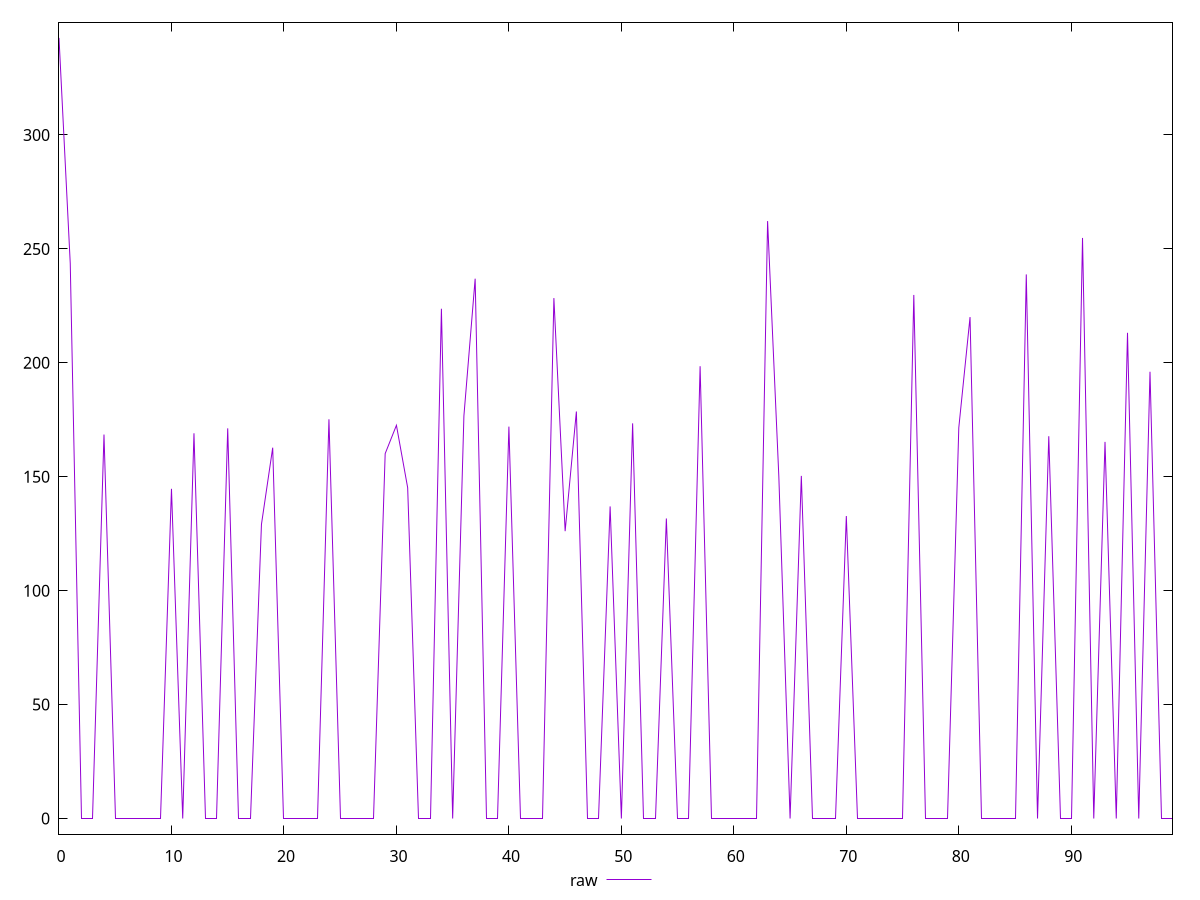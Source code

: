 reset

$raw <<EOF
0 342.58799982070923
1 243.65100002288818
2 0
3 0
4 168.5290002822876
5 0
6 0
7 0
8 0
9 0
10 144.69799947738647
11 0
12 169.07499980926514
13 0
14 0
15 171.23000049591064
16 0
17 0
18 129.0920000076294
19 162.7480001449585
20 0
21 0
22 0
23 0
24 175.2079997062683
25 0
26 0
27 0
28 0
29 160.15099954605103
30 172.57499980926514
31 145.16400003433228
32 0
33 0
34 223.71799993515015
35 0
36 176.71099996566772
37 236.9210000038147
38 0
39 0
40 171.98099994659424
41 0
42 0
43 0
44 228.40700006484985
45 126.11900043487549
46 178.63299989700317
47 0
48 0
49 136.98200035095215
50 0
51 173.4210000038147
52 0
53 0
54 131.67899990081787
55 0
56 0
57 198.514000415802
58 0
59 0
60 0
61 0
62 0
63 262.20800018310547
64 150.03999996185303
65 0
66 150.3619999885559
67 0
68 0
69 0
70 132.74700021743774
71 0
72 0
73 0
74 0
75 0
76 229.79299974441528
77 0
78 0
79 0
80 171.5279998779297
81 220.06799983978271
82 0
83 0
84 0
85 0
86 238.80099964141846
87 0
88 167.78600025177002
89 0
90 0
91 254.81300020217896
92 0
93 165.29899978637695
94 0
95 213.15500020980835
96 0
97 196.0800004005432
98 0
99 0
EOF

set key outside below
set xrange [0:99]
set yrange [-6.851759996414184:349.4397598171234]
set trange [-6.851759996414184:349.4397598171234]
set terminal svg size 640, 500 enhanced background rgb 'white'
set output "report_00019_2021-02-10T18-14-37.922Z//uses-rel-preconnect/samples/pages+cached+noadtech+nomedia/raw/values.svg"

plot $raw title "raw" with line

reset
